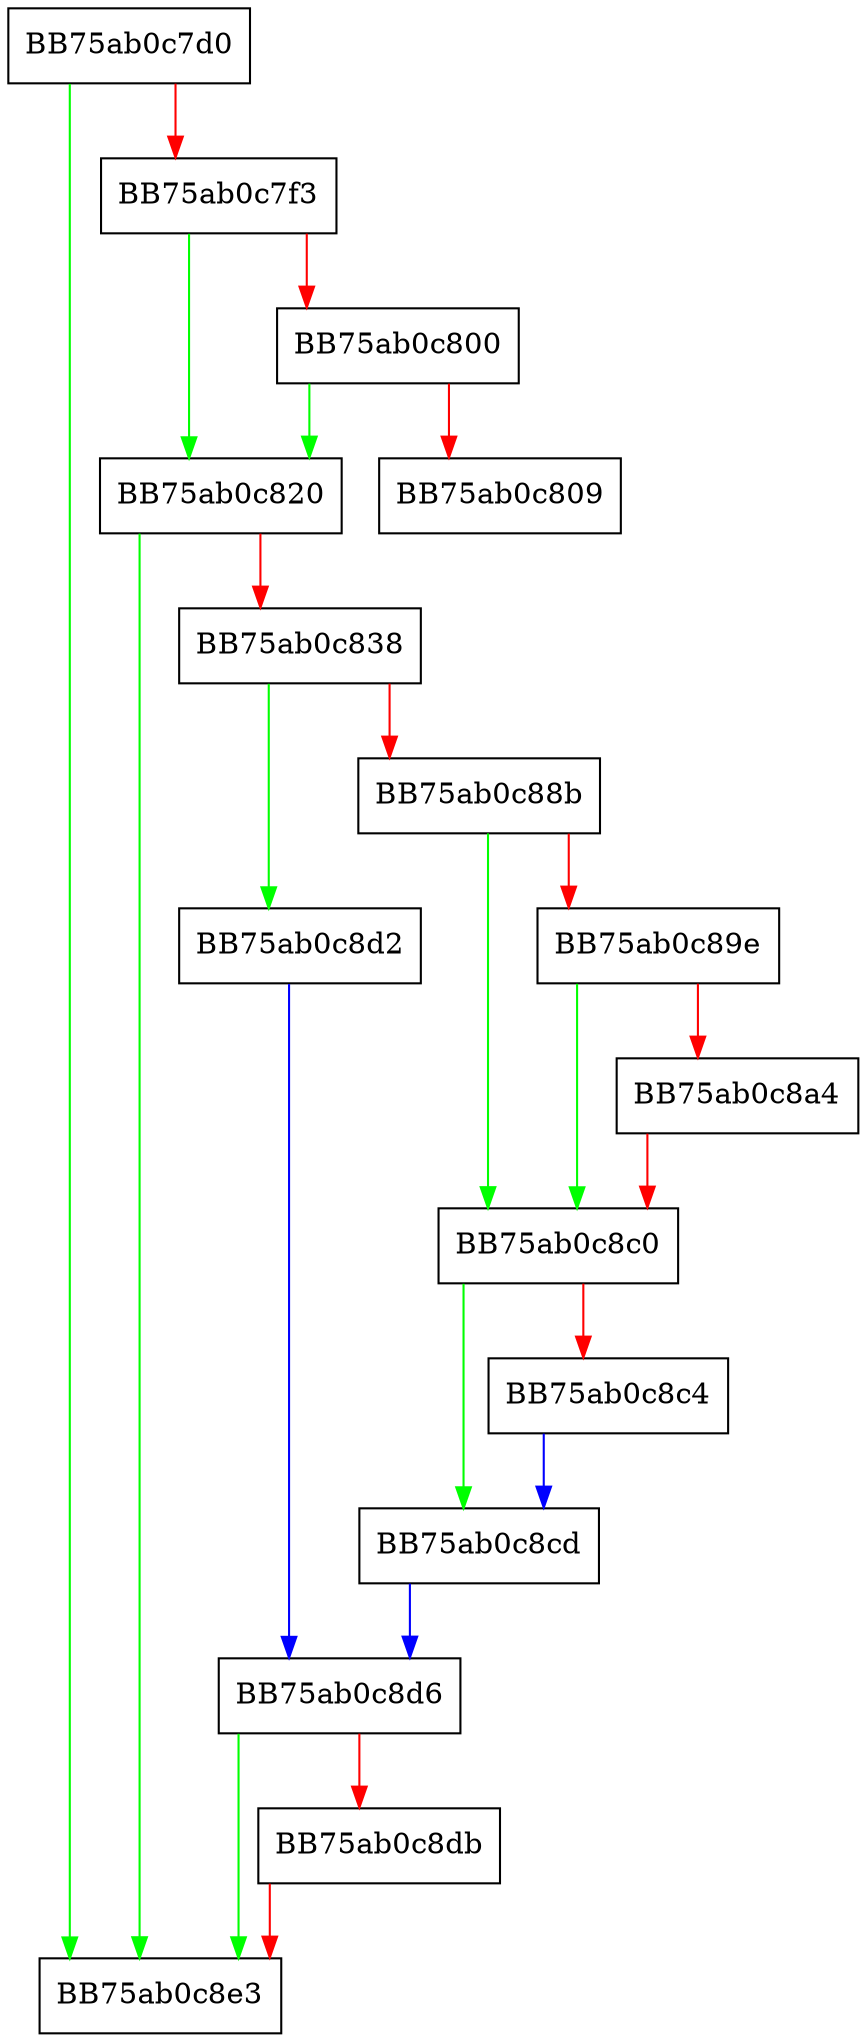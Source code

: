 digraph SetFileAttributesW {
  node [shape="box"];
  graph [splines=ortho];
  BB75ab0c7d0 -> BB75ab0c8e3 [color="green"];
  BB75ab0c7d0 -> BB75ab0c7f3 [color="red"];
  BB75ab0c7f3 -> BB75ab0c820 [color="green"];
  BB75ab0c7f3 -> BB75ab0c800 [color="red"];
  BB75ab0c800 -> BB75ab0c820 [color="green"];
  BB75ab0c800 -> BB75ab0c809 [color="red"];
  BB75ab0c820 -> BB75ab0c8e3 [color="green"];
  BB75ab0c820 -> BB75ab0c838 [color="red"];
  BB75ab0c838 -> BB75ab0c8d2 [color="green"];
  BB75ab0c838 -> BB75ab0c88b [color="red"];
  BB75ab0c88b -> BB75ab0c8c0 [color="green"];
  BB75ab0c88b -> BB75ab0c89e [color="red"];
  BB75ab0c89e -> BB75ab0c8c0 [color="green"];
  BB75ab0c89e -> BB75ab0c8a4 [color="red"];
  BB75ab0c8a4 -> BB75ab0c8c0 [color="red"];
  BB75ab0c8c0 -> BB75ab0c8cd [color="green"];
  BB75ab0c8c0 -> BB75ab0c8c4 [color="red"];
  BB75ab0c8c4 -> BB75ab0c8cd [color="blue"];
  BB75ab0c8cd -> BB75ab0c8d6 [color="blue"];
  BB75ab0c8d2 -> BB75ab0c8d6 [color="blue"];
  BB75ab0c8d6 -> BB75ab0c8e3 [color="green"];
  BB75ab0c8d6 -> BB75ab0c8db [color="red"];
  BB75ab0c8db -> BB75ab0c8e3 [color="red"];
}